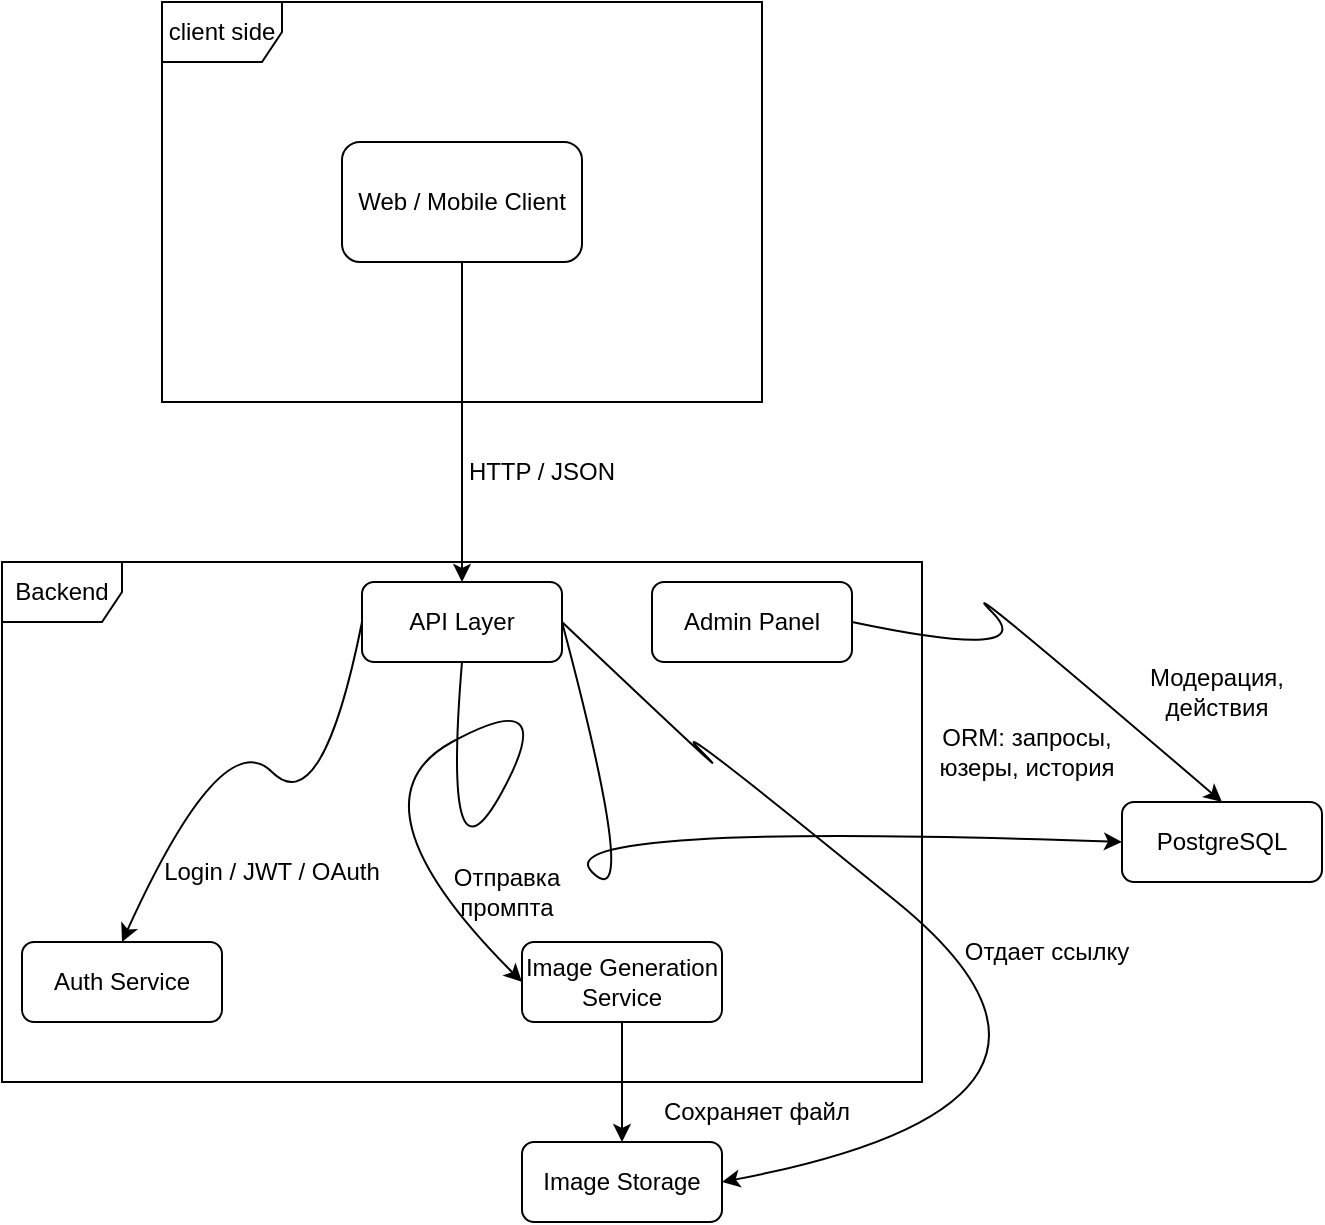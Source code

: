 <mxfile>
    <diagram id="tLf-L1AXwglZl6ZAP8vZ" name="Page-1">
        <mxGraphModel dx="706" dy="443" grid="1" gridSize="10" guides="1" tooltips="1" connect="1" arrows="1" fold="1" page="1" pageScale="1" pageWidth="850" pageHeight="1100" math="0" shadow="0">
            <root>
                <mxCell id="0"/>
                <mxCell id="1" parent="0"/>
                <mxCell id="7" value="client side" style="shape=umlFrame;whiteSpace=wrap;html=1;pointerEvents=0;" vertex="1" parent="1">
                    <mxGeometry x="130" y="190" width="300" height="200" as="geometry"/>
                </mxCell>
                <mxCell id="8" value="Web / Mobile Client" style="rounded=1;whiteSpace=wrap;html=1;" vertex="1" parent="1">
                    <mxGeometry x="220" y="260" width="120" height="60" as="geometry"/>
                </mxCell>
                <mxCell id="9" value="" style="endArrow=classic;html=1;exitX=0.5;exitY=1;exitDx=0;exitDy=0;entryX=0.5;entryY=0;entryDx=0;entryDy=0;" edge="1" parent="1" source="8" target="12">
                    <mxGeometry width="50" height="50" relative="1" as="geometry">
                        <mxPoint x="300" y="370" as="sourcePoint"/>
                        <mxPoint x="280" y="480" as="targetPoint"/>
                    </mxGeometry>
                </mxCell>
                <mxCell id="10" value="HTTP / JSON" style="text;html=1;align=center;verticalAlign=middle;whiteSpace=wrap;rounded=0;" vertex="1" parent="1">
                    <mxGeometry x="280" y="410" width="80" height="30" as="geometry"/>
                </mxCell>
                <mxCell id="11" value="Backend" style="shape=umlFrame;whiteSpace=wrap;html=1;pointerEvents=0;" vertex="1" parent="1">
                    <mxGeometry x="50" y="470" width="460" height="260" as="geometry"/>
                </mxCell>
                <mxCell id="12" value="API Layer" style="rounded=1;whiteSpace=wrap;html=1;" vertex="1" parent="1">
                    <mxGeometry x="230" y="480" width="100" height="40" as="geometry"/>
                </mxCell>
                <mxCell id="13" value="Admin Panel" style="rounded=1;whiteSpace=wrap;html=1;" vertex="1" parent="1">
                    <mxGeometry x="375" y="480" width="100" height="40" as="geometry"/>
                </mxCell>
                <mxCell id="14" value="Auth Service" style="rounded=1;whiteSpace=wrap;html=1;" vertex="1" parent="1">
                    <mxGeometry x="60" y="660" width="100" height="40" as="geometry"/>
                </mxCell>
                <mxCell id="15" value="Image Generation Service" style="rounded=1;whiteSpace=wrap;html=1;" vertex="1" parent="1">
                    <mxGeometry x="310" y="660" width="100" height="40" as="geometry"/>
                </mxCell>
                <mxCell id="16" value="Image Storage" style="rounded=1;whiteSpace=wrap;html=1;" vertex="1" parent="1">
                    <mxGeometry x="310" y="760" width="100" height="40" as="geometry"/>
                </mxCell>
                <mxCell id="17" value="PostgreSQL" style="rounded=1;whiteSpace=wrap;html=1;" vertex="1" parent="1">
                    <mxGeometry x="610" y="590" width="100" height="40" as="geometry"/>
                </mxCell>
                <mxCell id="18" value="" style="curved=1;endArrow=classic;html=1;exitX=0;exitY=0.5;exitDx=0;exitDy=0;entryX=0.5;entryY=0;entryDx=0;entryDy=0;" edge="1" parent="1" source="12" target="14">
                    <mxGeometry width="50" height="50" relative="1" as="geometry">
                        <mxPoint x="160" y="600" as="sourcePoint"/>
                        <mxPoint x="210" y="550" as="targetPoint"/>
                        <Array as="points">
                            <mxPoint x="210" y="600"/>
                            <mxPoint x="160" y="550"/>
                        </Array>
                    </mxGeometry>
                </mxCell>
                <mxCell id="19" value="" style="curved=1;endArrow=classic;html=1;exitX=0.5;exitY=1;exitDx=0;exitDy=0;entryX=0;entryY=0.5;entryDx=0;entryDy=0;" edge="1" parent="1" source="12" target="15">
                    <mxGeometry width="50" height="50" relative="1" as="geometry">
                        <mxPoint x="290" y="540" as="sourcePoint"/>
                        <mxPoint x="170" y="700" as="targetPoint"/>
                        <Array as="points">
                            <mxPoint x="270" y="640"/>
                            <mxPoint x="330" y="530"/>
                            <mxPoint x="220" y="590"/>
                        </Array>
                    </mxGeometry>
                </mxCell>
                <mxCell id="20" value="" style="curved=1;endArrow=classic;html=1;exitX=1;exitY=0.5;exitDx=0;exitDy=0;entryX=0;entryY=0.5;entryDx=0;entryDy=0;" edge="1" parent="1" source="12" target="17">
                    <mxGeometry width="50" height="50" relative="1" as="geometry">
                        <mxPoint x="390" y="550" as="sourcePoint"/>
                        <mxPoint x="270" y="710" as="targetPoint"/>
                        <Array as="points">
                            <mxPoint x="370" y="650"/>
                            <mxPoint x="320" y="600"/>
                        </Array>
                    </mxGeometry>
                </mxCell>
                <mxCell id="22" value="" style="endArrow=classic;html=1;exitX=0.5;exitY=1;exitDx=0;exitDy=0;entryX=0.5;entryY=0;entryDx=0;entryDy=0;" edge="1" parent="1" source="15" target="16">
                    <mxGeometry width="50" height="50" relative="1" as="geometry">
                        <mxPoint x="390" y="770" as="sourcePoint"/>
                        <mxPoint x="440" y="720" as="targetPoint"/>
                    </mxGeometry>
                </mxCell>
                <mxCell id="23" value="" style="curved=1;endArrow=classic;html=1;exitX=1;exitY=0.5;exitDx=0;exitDy=0;entryX=0.5;entryY=0;entryDx=0;entryDy=0;" edge="1" parent="1" source="13" target="17">
                    <mxGeometry width="50" height="50" relative="1" as="geometry">
                        <mxPoint x="520" y="520" as="sourcePoint"/>
                        <mxPoint x="570" y="470" as="targetPoint"/>
                        <Array as="points">
                            <mxPoint x="570" y="520"/>
                            <mxPoint x="520" y="470"/>
                        </Array>
                    </mxGeometry>
                </mxCell>
                <mxCell id="24" value="" style="curved=1;endArrow=classic;html=1;exitX=1;exitY=0.5;exitDx=0;exitDy=0;entryX=1;entryY=0.5;entryDx=0;entryDy=0;" edge="1" parent="1" source="12" target="16">
                    <mxGeometry width="50" height="50" relative="1" as="geometry">
                        <mxPoint x="375" y="590" as="sourcePoint"/>
                        <mxPoint x="425" y="540" as="targetPoint"/>
                        <Array as="points">
                            <mxPoint x="425" y="590"/>
                            <mxPoint x="375" y="540"/>
                            <mxPoint x="620" y="740"/>
                        </Array>
                    </mxGeometry>
                </mxCell>
                <mxCell id="25" value="Сохраняет файл" style="text;html=1;align=center;verticalAlign=middle;whiteSpace=wrap;rounded=0;" vertex="1" parent="1">
                    <mxGeometry x="375" y="730" width="105" height="30" as="geometry"/>
                </mxCell>
                <mxCell id="26" value="Отдает ссылку" style="text;html=1;align=center;verticalAlign=middle;whiteSpace=wrap;rounded=0;" vertex="1" parent="1">
                    <mxGeometry x="520" y="650" width="105" height="30" as="geometry"/>
                </mxCell>
                <mxCell id="27" value="Модерация, действия" style="text;html=1;align=center;verticalAlign=middle;whiteSpace=wrap;rounded=0;" vertex="1" parent="1">
                    <mxGeometry x="605" y="520" width="105" height="30" as="geometry"/>
                </mxCell>
                <mxCell id="28" value="ORM: запросы, юзеры, история" style="text;html=1;align=center;verticalAlign=middle;whiteSpace=wrap;rounded=0;" vertex="1" parent="1">
                    <mxGeometry x="510" y="550" width="105" height="30" as="geometry"/>
                </mxCell>
                <mxCell id="29" value="Login / JWT / OAuth" style="text;html=1;align=center;verticalAlign=middle;whiteSpace=wrap;rounded=0;" vertex="1" parent="1">
                    <mxGeometry x="130" y="610" width="110" height="30" as="geometry"/>
                </mxCell>
                <mxCell id="30" value="Отправка промпта" style="text;html=1;align=center;verticalAlign=middle;whiteSpace=wrap;rounded=0;" vertex="1" parent="1">
                    <mxGeometry x="250" y="620" width="105" height="30" as="geometry"/>
                </mxCell>
            </root>
        </mxGraphModel>
    </diagram>
</mxfile>
